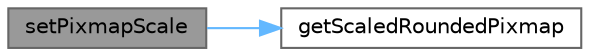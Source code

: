 digraph "setPixmapScale"
{
 // LATEX_PDF_SIZE
  bgcolor="transparent";
  edge [fontname=Helvetica,fontsize=10,labelfontname=Helvetica,labelfontsize=10];
  node [fontname=Helvetica,fontsize=10,shape=box,height=0.2,width=0.4];
  rankdir="LR";
  Node1 [id="Node000001",label="setPixmapScale",height=0.2,width=0.4,color="gray40", fillcolor="grey60", style="filled", fontcolor="black",tooltip="设置图片缩放模式（已废弃）"];
  Node1 -> Node2 [id="edge1_Node000001_Node000002",color="steelblue1",style="solid",tooltip=" "];
  Node2 [id="Node000002",label="getScaledRoundedPixmap",height=0.2,width=0.4,color="grey40", fillcolor="white", style="filled",URL="$class_slide_show.html#a90c5ff2d99784bc1f4b031220446cb12",tooltip="获取缩放和圆角处理的图片"];
}
